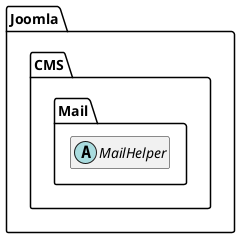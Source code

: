 @startuml
set namespaceSeparator \\
hide members
hide << alias >> circle

abstract class Joomla\\CMS\\Mail\\MailHelper
@enduml
